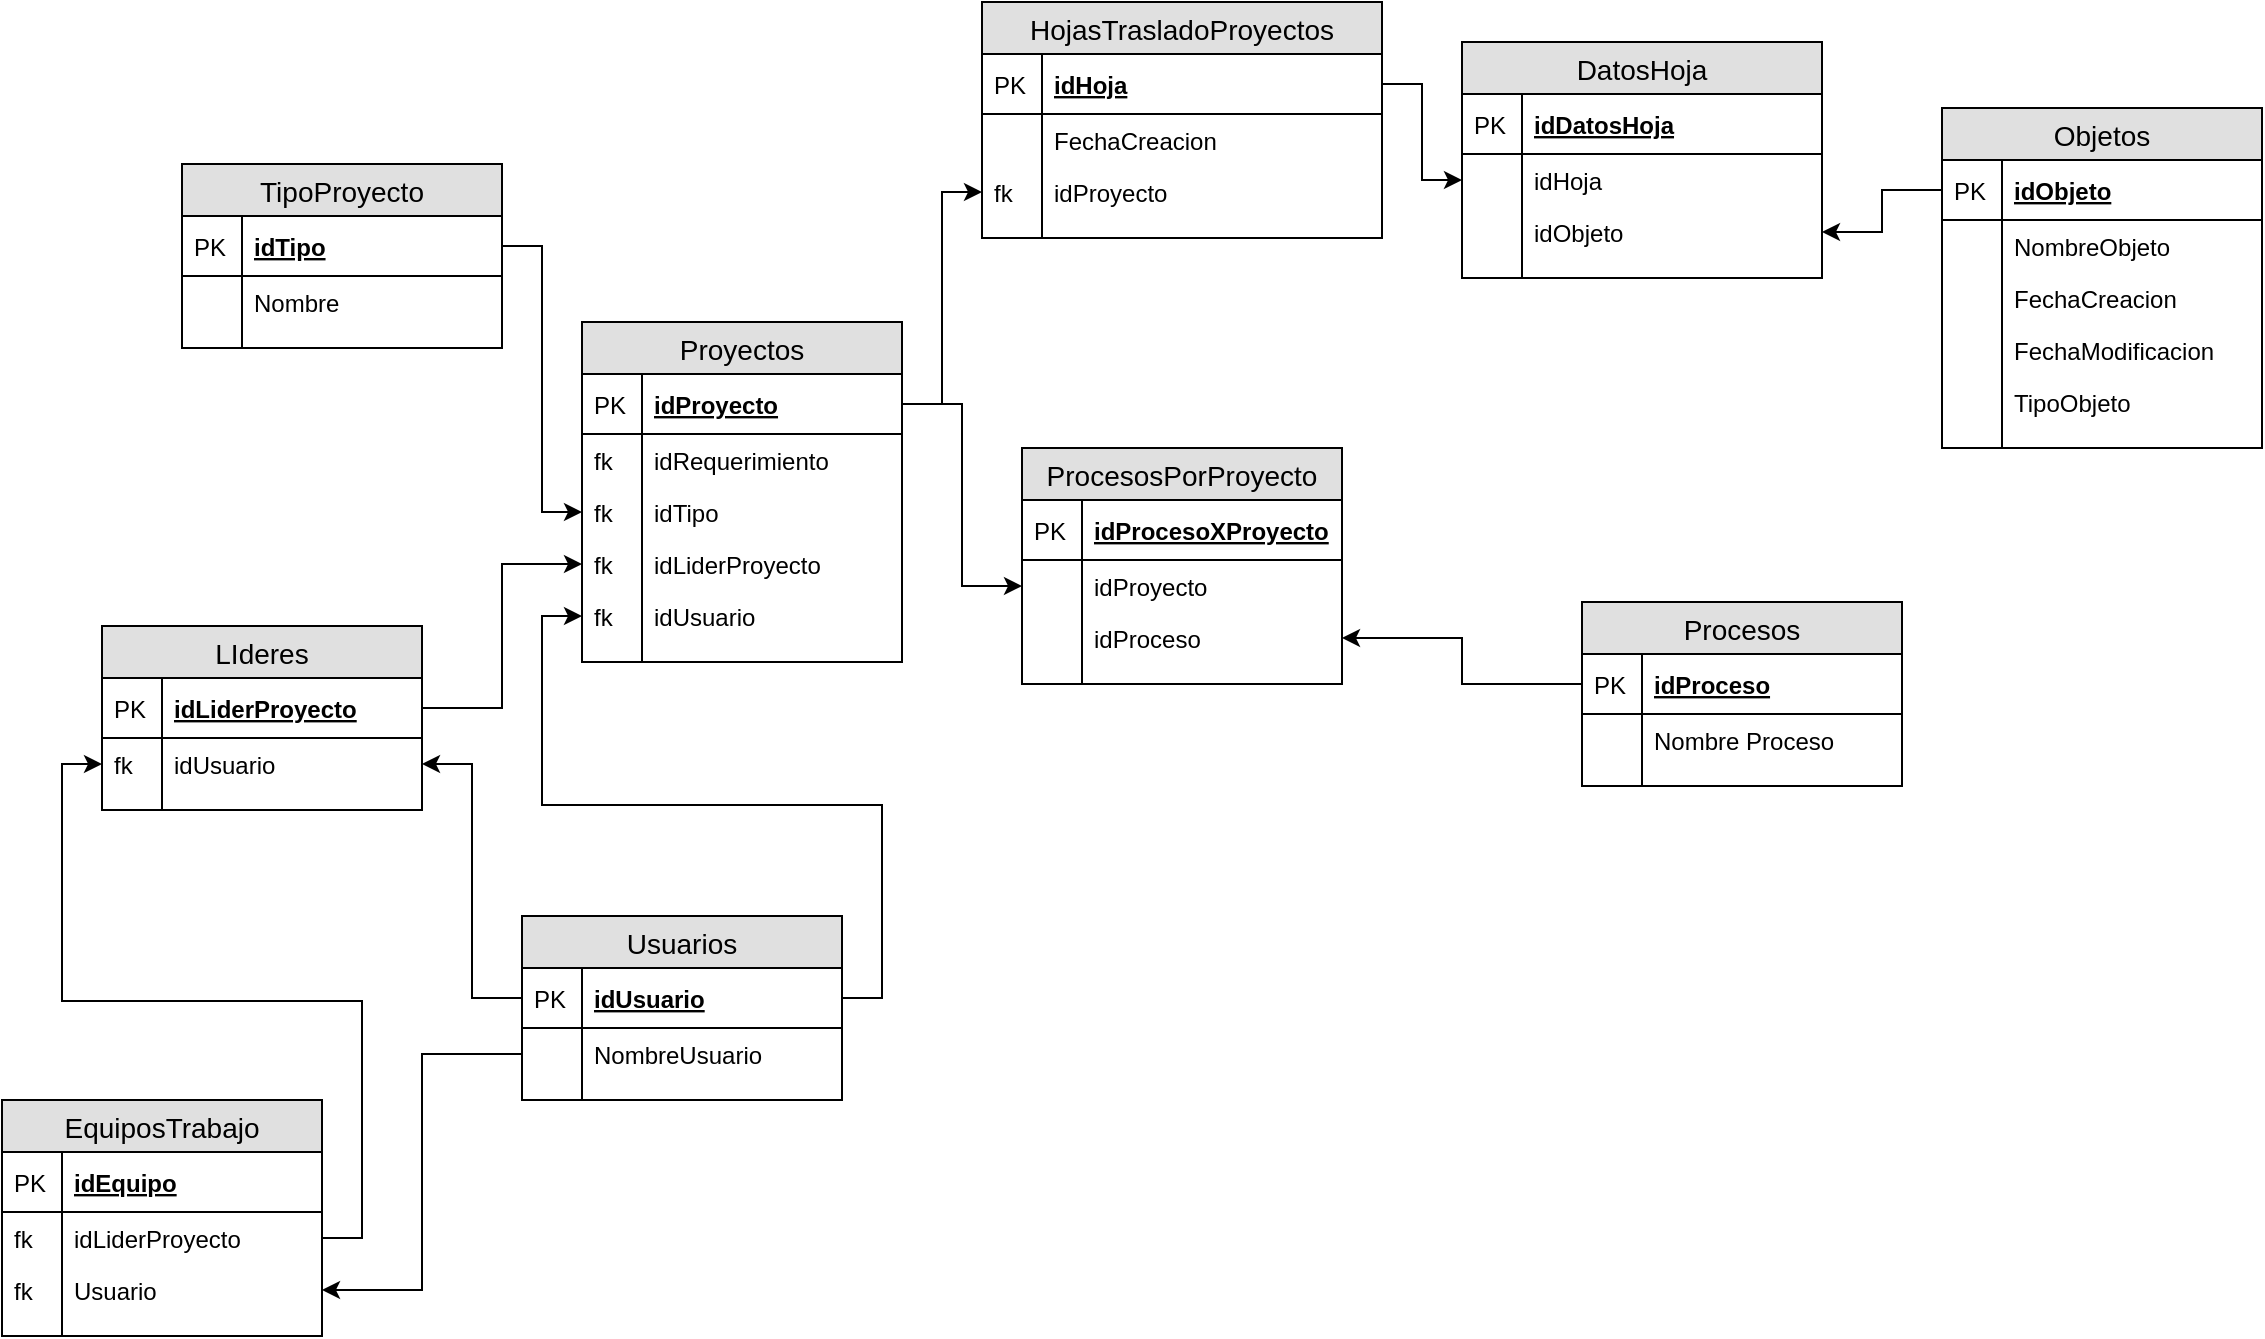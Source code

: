 <mxfile version="12.2.4" type="github" pages="1">
  <diagram id="p5373-befe3DgNr3gECf" name="Page-1">
    <mxGraphModel dx="1092" dy="718" grid="1" gridSize="10" guides="1" tooltips="1" connect="1" arrows="1" fold="1" page="1" pageScale="1" pageWidth="3300" pageHeight="2339" math="0" shadow="0">
      <root>
        <mxCell id="0"/>
        <mxCell id="1" parent="0"/>
        <mxCell id="cT3sq5NbmJuiPH3KD-5A-1" value="Proyectos" style="swimlane;fontStyle=0;childLayout=stackLayout;horizontal=1;startSize=26;fillColor=#e0e0e0;horizontalStack=0;resizeParent=1;resizeParentMax=0;resizeLast=0;collapsible=1;marginBottom=0;swimlaneFillColor=#ffffff;align=center;fontSize=14;" parent="1" vertex="1">
          <mxGeometry x="1100" y="820" width="160" height="170" as="geometry"/>
        </mxCell>
        <mxCell id="cT3sq5NbmJuiPH3KD-5A-2" value="idProyecto" style="shape=partialRectangle;top=0;left=0;right=0;bottom=1;align=left;verticalAlign=middle;fillColor=none;spacingLeft=34;spacingRight=4;overflow=hidden;rotatable=0;points=[[0,0.5],[1,0.5]];portConstraint=eastwest;dropTarget=0;fontStyle=5;fontSize=12;" parent="cT3sq5NbmJuiPH3KD-5A-1" vertex="1">
          <mxGeometry y="26" width="160" height="30" as="geometry"/>
        </mxCell>
        <mxCell id="cT3sq5NbmJuiPH3KD-5A-3" value="PK" style="shape=partialRectangle;top=0;left=0;bottom=0;fillColor=none;align=left;verticalAlign=middle;spacingLeft=4;spacingRight=4;overflow=hidden;rotatable=0;points=[];portConstraint=eastwest;part=1;fontSize=12;" parent="cT3sq5NbmJuiPH3KD-5A-2" vertex="1" connectable="0">
          <mxGeometry width="30" height="30" as="geometry"/>
        </mxCell>
        <mxCell id="cT3sq5NbmJuiPH3KD-5A-4" value="idRequerimiento" style="shape=partialRectangle;top=0;left=0;right=0;bottom=0;align=left;verticalAlign=top;fillColor=none;spacingLeft=34;spacingRight=4;overflow=hidden;rotatable=0;points=[[0,0.5],[1,0.5]];portConstraint=eastwest;dropTarget=0;fontSize=12;" parent="cT3sq5NbmJuiPH3KD-5A-1" vertex="1">
          <mxGeometry y="56" width="160" height="26" as="geometry"/>
        </mxCell>
        <mxCell id="cT3sq5NbmJuiPH3KD-5A-5" value="fk" style="shape=partialRectangle;top=0;left=0;bottom=0;fillColor=none;align=left;verticalAlign=top;spacingLeft=4;spacingRight=4;overflow=hidden;rotatable=0;points=[];portConstraint=eastwest;part=1;fontSize=12;" parent="cT3sq5NbmJuiPH3KD-5A-4" vertex="1" connectable="0">
          <mxGeometry width="30" height="26" as="geometry"/>
        </mxCell>
        <mxCell id="r8IPB2LUny7GPmGl0LnY-21" value="idTipo" style="shape=partialRectangle;top=0;left=0;right=0;bottom=0;align=left;verticalAlign=top;fillColor=none;spacingLeft=34;spacingRight=4;overflow=hidden;rotatable=0;points=[[0,0.5],[1,0.5]];portConstraint=eastwest;dropTarget=0;fontSize=12;" parent="cT3sq5NbmJuiPH3KD-5A-1" vertex="1">
          <mxGeometry y="82" width="160" height="26" as="geometry"/>
        </mxCell>
        <mxCell id="r8IPB2LUny7GPmGl0LnY-22" value="fk" style="shape=partialRectangle;top=0;left=0;bottom=0;fillColor=none;align=left;verticalAlign=top;spacingLeft=4;spacingRight=4;overflow=hidden;rotatable=0;points=[];portConstraint=eastwest;part=1;fontSize=12;" parent="r8IPB2LUny7GPmGl0LnY-21" vertex="1" connectable="0">
          <mxGeometry width="30" height="26" as="geometry"/>
        </mxCell>
        <mxCell id="D-hKWRuhvsF5M1EpX6HY-17" value="idLiderProyecto" style="shape=partialRectangle;top=0;left=0;right=0;bottom=0;align=left;verticalAlign=top;fillColor=none;spacingLeft=34;spacingRight=4;overflow=hidden;rotatable=0;points=[[0,0.5],[1,0.5]];portConstraint=eastwest;dropTarget=0;fontSize=12;" vertex="1" parent="cT3sq5NbmJuiPH3KD-5A-1">
          <mxGeometry y="108" width="160" height="26" as="geometry"/>
        </mxCell>
        <mxCell id="D-hKWRuhvsF5M1EpX6HY-18" value="fk" style="shape=partialRectangle;top=0;left=0;bottom=0;fillColor=none;align=left;verticalAlign=top;spacingLeft=4;spacingRight=4;overflow=hidden;rotatable=0;points=[];portConstraint=eastwest;part=1;fontSize=12;" vertex="1" connectable="0" parent="D-hKWRuhvsF5M1EpX6HY-17">
          <mxGeometry width="30" height="26" as="geometry"/>
        </mxCell>
        <mxCell id="D-hKWRuhvsF5M1EpX6HY-10" value="idUsuario" style="shape=partialRectangle;top=0;left=0;right=0;bottom=0;align=left;verticalAlign=top;fillColor=none;spacingLeft=34;spacingRight=4;overflow=hidden;rotatable=0;points=[[0,0.5],[1,0.5]];portConstraint=eastwest;dropTarget=0;fontSize=12;" vertex="1" parent="cT3sq5NbmJuiPH3KD-5A-1">
          <mxGeometry y="134" width="160" height="26" as="geometry"/>
        </mxCell>
        <mxCell id="D-hKWRuhvsF5M1EpX6HY-11" value="fk" style="shape=partialRectangle;top=0;left=0;bottom=0;fillColor=none;align=left;verticalAlign=top;spacingLeft=4;spacingRight=4;overflow=hidden;rotatable=0;points=[];portConstraint=eastwest;part=1;fontSize=12;" vertex="1" connectable="0" parent="D-hKWRuhvsF5M1EpX6HY-10">
          <mxGeometry width="30" height="26" as="geometry"/>
        </mxCell>
        <mxCell id="cT3sq5NbmJuiPH3KD-5A-10" value="" style="shape=partialRectangle;top=0;left=0;right=0;bottom=0;align=left;verticalAlign=top;fillColor=none;spacingLeft=34;spacingRight=4;overflow=hidden;rotatable=0;points=[[0,0.5],[1,0.5]];portConstraint=eastwest;dropTarget=0;fontSize=12;" parent="cT3sq5NbmJuiPH3KD-5A-1" vertex="1">
          <mxGeometry y="160" width="160" height="10" as="geometry"/>
        </mxCell>
        <mxCell id="cT3sq5NbmJuiPH3KD-5A-11" value="" style="shape=partialRectangle;top=0;left=0;bottom=0;fillColor=none;align=left;verticalAlign=top;spacingLeft=4;spacingRight=4;overflow=hidden;rotatable=0;points=[];portConstraint=eastwest;part=1;fontSize=12;" parent="cT3sq5NbmJuiPH3KD-5A-10" vertex="1" connectable="0">
          <mxGeometry width="30" height="10" as="geometry"/>
        </mxCell>
        <mxCell id="cT3sq5NbmJuiPH3KD-5A-12" value="HojasTrasladoProyectos" style="swimlane;fontStyle=0;childLayout=stackLayout;horizontal=1;startSize=26;fillColor=#e0e0e0;horizontalStack=0;resizeParent=1;resizeParentMax=0;resizeLast=0;collapsible=1;marginBottom=0;swimlaneFillColor=#ffffff;align=center;fontSize=14;" parent="1" vertex="1">
          <mxGeometry x="1300" y="660" width="200" height="118" as="geometry"/>
        </mxCell>
        <mxCell id="cT3sq5NbmJuiPH3KD-5A-13" value="idHoja" style="shape=partialRectangle;top=0;left=0;right=0;bottom=1;align=left;verticalAlign=middle;fillColor=none;spacingLeft=34;spacingRight=4;overflow=hidden;rotatable=0;points=[[0,0.5],[1,0.5]];portConstraint=eastwest;dropTarget=0;fontStyle=5;fontSize=12;" parent="cT3sq5NbmJuiPH3KD-5A-12" vertex="1">
          <mxGeometry y="26" width="200" height="30" as="geometry"/>
        </mxCell>
        <mxCell id="cT3sq5NbmJuiPH3KD-5A-14" value="PK" style="shape=partialRectangle;top=0;left=0;bottom=0;fillColor=none;align=left;verticalAlign=middle;spacingLeft=4;spacingRight=4;overflow=hidden;rotatable=0;points=[];portConstraint=eastwest;part=1;fontSize=12;" parent="cT3sq5NbmJuiPH3KD-5A-13" vertex="1" connectable="0">
          <mxGeometry width="30" height="30" as="geometry"/>
        </mxCell>
        <mxCell id="cT3sq5NbmJuiPH3KD-5A-15" value="FechaCreacion" style="shape=partialRectangle;top=0;left=0;right=0;bottom=0;align=left;verticalAlign=top;fillColor=none;spacingLeft=34;spacingRight=4;overflow=hidden;rotatable=0;points=[[0,0.5],[1,0.5]];portConstraint=eastwest;dropTarget=0;fontSize=12;" parent="cT3sq5NbmJuiPH3KD-5A-12" vertex="1">
          <mxGeometry y="56" width="200" height="26" as="geometry"/>
        </mxCell>
        <mxCell id="cT3sq5NbmJuiPH3KD-5A-16" value="" style="shape=partialRectangle;top=0;left=0;bottom=0;fillColor=none;align=left;verticalAlign=top;spacingLeft=4;spacingRight=4;overflow=hidden;rotatable=0;points=[];portConstraint=eastwest;part=1;fontSize=12;" parent="cT3sq5NbmJuiPH3KD-5A-15" vertex="1" connectable="0">
          <mxGeometry width="30" height="26" as="geometry"/>
        </mxCell>
        <mxCell id="D-hKWRuhvsF5M1EpX6HY-34" value="idProyecto" style="shape=partialRectangle;top=0;left=0;right=0;bottom=0;align=left;verticalAlign=top;fillColor=none;spacingLeft=34;spacingRight=4;overflow=hidden;rotatable=0;points=[[0,0.5],[1,0.5]];portConstraint=eastwest;dropTarget=0;fontSize=12;" vertex="1" parent="cT3sq5NbmJuiPH3KD-5A-12">
          <mxGeometry y="82" width="200" height="26" as="geometry"/>
        </mxCell>
        <mxCell id="D-hKWRuhvsF5M1EpX6HY-35" value="fk" style="shape=partialRectangle;top=0;left=0;bottom=0;fillColor=none;align=left;verticalAlign=top;spacingLeft=4;spacingRight=4;overflow=hidden;rotatable=0;points=[];portConstraint=eastwest;part=1;fontSize=12;" vertex="1" connectable="0" parent="D-hKWRuhvsF5M1EpX6HY-34">
          <mxGeometry width="30" height="26" as="geometry"/>
        </mxCell>
        <mxCell id="cT3sq5NbmJuiPH3KD-5A-17" value="" style="shape=partialRectangle;top=0;left=0;right=0;bottom=0;align=left;verticalAlign=top;fillColor=none;spacingLeft=34;spacingRight=4;overflow=hidden;rotatable=0;points=[[0,0.5],[1,0.5]];portConstraint=eastwest;dropTarget=0;fontSize=12;" parent="cT3sq5NbmJuiPH3KD-5A-12" vertex="1">
          <mxGeometry y="108" width="200" height="10" as="geometry"/>
        </mxCell>
        <mxCell id="cT3sq5NbmJuiPH3KD-5A-18" value="" style="shape=partialRectangle;top=0;left=0;bottom=0;fillColor=none;align=left;verticalAlign=top;spacingLeft=4;spacingRight=4;overflow=hidden;rotatable=0;points=[];portConstraint=eastwest;part=1;fontSize=12;" parent="cT3sq5NbmJuiPH3KD-5A-17" vertex="1" connectable="0">
          <mxGeometry width="30" height="10" as="geometry"/>
        </mxCell>
        <mxCell id="cT3sq5NbmJuiPH3KD-5A-26" value="Objetos" style="swimlane;fontStyle=0;childLayout=stackLayout;horizontal=1;startSize=26;fillColor=#e0e0e0;horizontalStack=0;resizeParent=1;resizeParentMax=0;resizeLast=0;collapsible=1;marginBottom=0;swimlaneFillColor=#ffffff;align=center;fontSize=14;" parent="1" vertex="1">
          <mxGeometry x="1780" y="713" width="160" height="170" as="geometry"/>
        </mxCell>
        <mxCell id="cT3sq5NbmJuiPH3KD-5A-27" value="idObjeto" style="shape=partialRectangle;top=0;left=0;right=0;bottom=1;align=left;verticalAlign=middle;fillColor=none;spacingLeft=34;spacingRight=4;overflow=hidden;rotatable=0;points=[[0,0.5],[1,0.5]];portConstraint=eastwest;dropTarget=0;fontStyle=5;fontSize=12;" parent="cT3sq5NbmJuiPH3KD-5A-26" vertex="1">
          <mxGeometry y="26" width="160" height="30" as="geometry"/>
        </mxCell>
        <mxCell id="cT3sq5NbmJuiPH3KD-5A-28" value="PK" style="shape=partialRectangle;top=0;left=0;bottom=0;fillColor=none;align=left;verticalAlign=middle;spacingLeft=4;spacingRight=4;overflow=hidden;rotatable=0;points=[];portConstraint=eastwest;part=1;fontSize=12;" parent="cT3sq5NbmJuiPH3KD-5A-27" vertex="1" connectable="0">
          <mxGeometry width="30" height="30" as="geometry"/>
        </mxCell>
        <mxCell id="cT3sq5NbmJuiPH3KD-5A-29" value="NombreObjeto" style="shape=partialRectangle;top=0;left=0;right=0;bottom=0;align=left;verticalAlign=top;fillColor=none;spacingLeft=34;spacingRight=4;overflow=hidden;rotatable=0;points=[[0,0.5],[1,0.5]];portConstraint=eastwest;dropTarget=0;fontSize=12;" parent="cT3sq5NbmJuiPH3KD-5A-26" vertex="1">
          <mxGeometry y="56" width="160" height="26" as="geometry"/>
        </mxCell>
        <mxCell id="cT3sq5NbmJuiPH3KD-5A-30" value="" style="shape=partialRectangle;top=0;left=0;bottom=0;fillColor=none;align=left;verticalAlign=top;spacingLeft=4;spacingRight=4;overflow=hidden;rotatable=0;points=[];portConstraint=eastwest;part=1;fontSize=12;" parent="cT3sq5NbmJuiPH3KD-5A-29" vertex="1" connectable="0">
          <mxGeometry width="30" height="26" as="geometry"/>
        </mxCell>
        <mxCell id="cT3sq5NbmJuiPH3KD-5A-54" value="FechaCreacion" style="shape=partialRectangle;top=0;left=0;right=0;bottom=0;align=left;verticalAlign=top;fillColor=none;spacingLeft=34;spacingRight=4;overflow=hidden;rotatable=0;points=[[0,0.5],[1,0.5]];portConstraint=eastwest;dropTarget=0;fontSize=12;" parent="cT3sq5NbmJuiPH3KD-5A-26" vertex="1">
          <mxGeometry y="82" width="160" height="26" as="geometry"/>
        </mxCell>
        <mxCell id="cT3sq5NbmJuiPH3KD-5A-55" value="" style="shape=partialRectangle;top=0;left=0;bottom=0;fillColor=none;align=left;verticalAlign=top;spacingLeft=4;spacingRight=4;overflow=hidden;rotatable=0;points=[];portConstraint=eastwest;part=1;fontSize=12;" parent="cT3sq5NbmJuiPH3KD-5A-54" vertex="1" connectable="0">
          <mxGeometry width="30" height="26" as="geometry"/>
        </mxCell>
        <mxCell id="cT3sq5NbmJuiPH3KD-5A-56" value="FechaModificacion" style="shape=partialRectangle;top=0;left=0;right=0;bottom=0;align=left;verticalAlign=top;fillColor=none;spacingLeft=34;spacingRight=4;overflow=hidden;rotatable=0;points=[[0,0.5],[1,0.5]];portConstraint=eastwest;dropTarget=0;fontSize=12;" parent="cT3sq5NbmJuiPH3KD-5A-26" vertex="1">
          <mxGeometry y="108" width="160" height="26" as="geometry"/>
        </mxCell>
        <mxCell id="cT3sq5NbmJuiPH3KD-5A-57" value="" style="shape=partialRectangle;top=0;left=0;bottom=0;fillColor=none;align=left;verticalAlign=top;spacingLeft=4;spacingRight=4;overflow=hidden;rotatable=0;points=[];portConstraint=eastwest;part=1;fontSize=12;" parent="cT3sq5NbmJuiPH3KD-5A-56" vertex="1" connectable="0">
          <mxGeometry width="30" height="26" as="geometry"/>
        </mxCell>
        <mxCell id="cT3sq5NbmJuiPH3KD-5A-58" value="TipoObjeto" style="shape=partialRectangle;top=0;left=0;right=0;bottom=0;align=left;verticalAlign=top;fillColor=none;spacingLeft=34;spacingRight=4;overflow=hidden;rotatable=0;points=[[0,0.5],[1,0.5]];portConstraint=eastwest;dropTarget=0;fontSize=12;" parent="cT3sq5NbmJuiPH3KD-5A-26" vertex="1">
          <mxGeometry y="134" width="160" height="26" as="geometry"/>
        </mxCell>
        <mxCell id="cT3sq5NbmJuiPH3KD-5A-59" value="" style="shape=partialRectangle;top=0;left=0;bottom=0;fillColor=none;align=left;verticalAlign=top;spacingLeft=4;spacingRight=4;overflow=hidden;rotatable=0;points=[];portConstraint=eastwest;part=1;fontSize=12;" parent="cT3sq5NbmJuiPH3KD-5A-58" vertex="1" connectable="0">
          <mxGeometry width="30" height="26" as="geometry"/>
        </mxCell>
        <mxCell id="cT3sq5NbmJuiPH3KD-5A-31" value="" style="shape=partialRectangle;top=0;left=0;right=0;bottom=0;align=left;verticalAlign=top;fillColor=none;spacingLeft=34;spacingRight=4;overflow=hidden;rotatable=0;points=[[0,0.5],[1,0.5]];portConstraint=eastwest;dropTarget=0;fontSize=12;" parent="cT3sq5NbmJuiPH3KD-5A-26" vertex="1">
          <mxGeometry y="160" width="160" height="10" as="geometry"/>
        </mxCell>
        <mxCell id="cT3sq5NbmJuiPH3KD-5A-32" value="" style="shape=partialRectangle;top=0;left=0;bottom=0;fillColor=none;align=left;verticalAlign=top;spacingLeft=4;spacingRight=4;overflow=hidden;rotatable=0;points=[];portConstraint=eastwest;part=1;fontSize=12;" parent="cT3sq5NbmJuiPH3KD-5A-31" vertex="1" connectable="0">
          <mxGeometry width="30" height="10" as="geometry"/>
        </mxCell>
        <mxCell id="cT3sq5NbmJuiPH3KD-5A-43" value="DatosHoja" style="swimlane;fontStyle=0;childLayout=stackLayout;horizontal=1;startSize=26;fillColor=#e0e0e0;horizontalStack=0;resizeParent=1;resizeParentMax=0;resizeLast=0;collapsible=1;marginBottom=0;swimlaneFillColor=#ffffff;align=center;fontSize=14;" parent="1" vertex="1">
          <mxGeometry x="1540" y="680" width="180" height="118" as="geometry"/>
        </mxCell>
        <mxCell id="cT3sq5NbmJuiPH3KD-5A-44" value="idDatosHoja" style="shape=partialRectangle;top=0;left=0;right=0;bottom=1;align=left;verticalAlign=middle;fillColor=none;spacingLeft=34;spacingRight=4;overflow=hidden;rotatable=0;points=[[0,0.5],[1,0.5]];portConstraint=eastwest;dropTarget=0;fontStyle=5;fontSize=12;" parent="cT3sq5NbmJuiPH3KD-5A-43" vertex="1">
          <mxGeometry y="26" width="180" height="30" as="geometry"/>
        </mxCell>
        <mxCell id="cT3sq5NbmJuiPH3KD-5A-45" value="PK" style="shape=partialRectangle;top=0;left=0;bottom=0;fillColor=none;align=left;verticalAlign=middle;spacingLeft=4;spacingRight=4;overflow=hidden;rotatable=0;points=[];portConstraint=eastwest;part=1;fontSize=12;" parent="cT3sq5NbmJuiPH3KD-5A-44" vertex="1" connectable="0">
          <mxGeometry width="30" height="30" as="geometry"/>
        </mxCell>
        <mxCell id="cT3sq5NbmJuiPH3KD-5A-46" value="idHoja" style="shape=partialRectangle;top=0;left=0;right=0;bottom=0;align=left;verticalAlign=top;fillColor=none;spacingLeft=34;spacingRight=4;overflow=hidden;rotatable=0;points=[[0,0.5],[1,0.5]];portConstraint=eastwest;dropTarget=0;fontSize=12;" parent="cT3sq5NbmJuiPH3KD-5A-43" vertex="1">
          <mxGeometry y="56" width="180" height="26" as="geometry"/>
        </mxCell>
        <mxCell id="cT3sq5NbmJuiPH3KD-5A-47" value="" style="shape=partialRectangle;top=0;left=0;bottom=0;fillColor=none;align=left;verticalAlign=top;spacingLeft=4;spacingRight=4;overflow=hidden;rotatable=0;points=[];portConstraint=eastwest;part=1;fontSize=12;" parent="cT3sq5NbmJuiPH3KD-5A-46" vertex="1" connectable="0">
          <mxGeometry width="30" height="26" as="geometry"/>
        </mxCell>
        <mxCell id="cT3sq5NbmJuiPH3KD-5A-60" value="idObjeto" style="shape=partialRectangle;top=0;left=0;right=0;bottom=0;align=left;verticalAlign=top;fillColor=none;spacingLeft=34;spacingRight=4;overflow=hidden;rotatable=0;points=[[0,0.5],[1,0.5]];portConstraint=eastwest;dropTarget=0;fontSize=12;" parent="cT3sq5NbmJuiPH3KD-5A-43" vertex="1">
          <mxGeometry y="82" width="180" height="26" as="geometry"/>
        </mxCell>
        <mxCell id="cT3sq5NbmJuiPH3KD-5A-61" value="" style="shape=partialRectangle;top=0;left=0;bottom=0;fillColor=none;align=left;verticalAlign=top;spacingLeft=4;spacingRight=4;overflow=hidden;rotatable=0;points=[];portConstraint=eastwest;part=1;fontSize=12;" parent="cT3sq5NbmJuiPH3KD-5A-60" vertex="1" connectable="0">
          <mxGeometry width="30" height="26" as="geometry"/>
        </mxCell>
        <mxCell id="cT3sq5NbmJuiPH3KD-5A-48" value="" style="shape=partialRectangle;top=0;left=0;right=0;bottom=0;align=left;verticalAlign=top;fillColor=none;spacingLeft=34;spacingRight=4;overflow=hidden;rotatable=0;points=[[0,0.5],[1,0.5]];portConstraint=eastwest;dropTarget=0;fontSize=12;" parent="cT3sq5NbmJuiPH3KD-5A-43" vertex="1">
          <mxGeometry y="108" width="180" height="10" as="geometry"/>
        </mxCell>
        <mxCell id="cT3sq5NbmJuiPH3KD-5A-49" value="" style="shape=partialRectangle;top=0;left=0;bottom=0;fillColor=none;align=left;verticalAlign=top;spacingLeft=4;spacingRight=4;overflow=hidden;rotatable=0;points=[];portConstraint=eastwest;part=1;fontSize=12;" parent="cT3sq5NbmJuiPH3KD-5A-48" vertex="1" connectable="0">
          <mxGeometry width="30" height="10" as="geometry"/>
        </mxCell>
        <mxCell id="cT3sq5NbmJuiPH3KD-5A-63" style="edgeStyle=orthogonalEdgeStyle;rounded=0;orthogonalLoop=1;jettySize=auto;html=1;entryX=0;entryY=0.5;entryDx=0;entryDy=0;" parent="1" source="cT3sq5NbmJuiPH3KD-5A-13" target="cT3sq5NbmJuiPH3KD-5A-46" edge="1">
          <mxGeometry relative="1" as="geometry"/>
        </mxCell>
        <mxCell id="cT3sq5NbmJuiPH3KD-5A-64" style="edgeStyle=orthogonalEdgeStyle;rounded=0;orthogonalLoop=1;jettySize=auto;html=1;entryX=1;entryY=0.5;entryDx=0;entryDy=0;" parent="1" source="cT3sq5NbmJuiPH3KD-5A-27" target="cT3sq5NbmJuiPH3KD-5A-60" edge="1">
          <mxGeometry relative="1" as="geometry"/>
        </mxCell>
        <mxCell id="W-OcAvIEi0A7sNZlp3zi-1" value="LIderes" style="swimlane;fontStyle=0;childLayout=stackLayout;horizontal=1;startSize=26;fillColor=#e0e0e0;horizontalStack=0;resizeParent=1;resizeParentMax=0;resizeLast=0;collapsible=1;marginBottom=0;swimlaneFillColor=#ffffff;align=center;fontSize=14;" parent="1" vertex="1">
          <mxGeometry x="860" y="972" width="160" height="92" as="geometry"/>
        </mxCell>
        <mxCell id="W-OcAvIEi0A7sNZlp3zi-2" value="idLiderProyecto" style="shape=partialRectangle;top=0;left=0;right=0;bottom=1;align=left;verticalAlign=middle;fillColor=none;spacingLeft=34;spacingRight=4;overflow=hidden;rotatable=0;points=[[0,0.5],[1,0.5]];portConstraint=eastwest;dropTarget=0;fontStyle=5;fontSize=12;" parent="W-OcAvIEi0A7sNZlp3zi-1" vertex="1">
          <mxGeometry y="26" width="160" height="30" as="geometry"/>
        </mxCell>
        <mxCell id="W-OcAvIEi0A7sNZlp3zi-3" value="PK" style="shape=partialRectangle;top=0;left=0;bottom=0;fillColor=none;align=left;verticalAlign=middle;spacingLeft=4;spacingRight=4;overflow=hidden;rotatable=0;points=[];portConstraint=eastwest;part=1;fontSize=12;" parent="W-OcAvIEi0A7sNZlp3zi-2" vertex="1" connectable="0">
          <mxGeometry width="30" height="30" as="geometry"/>
        </mxCell>
        <mxCell id="W-OcAvIEi0A7sNZlp3zi-4" value="idUsuario" style="shape=partialRectangle;top=0;left=0;right=0;bottom=0;align=left;verticalAlign=top;fillColor=none;spacingLeft=34;spacingRight=4;overflow=hidden;rotatable=0;points=[[0,0.5],[1,0.5]];portConstraint=eastwest;dropTarget=0;fontSize=12;" parent="W-OcAvIEi0A7sNZlp3zi-1" vertex="1">
          <mxGeometry y="56" width="160" height="26" as="geometry"/>
        </mxCell>
        <mxCell id="W-OcAvIEi0A7sNZlp3zi-5" value="fk" style="shape=partialRectangle;top=0;left=0;bottom=0;fillColor=none;align=left;verticalAlign=top;spacingLeft=4;spacingRight=4;overflow=hidden;rotatable=0;points=[];portConstraint=eastwest;part=1;fontSize=12;" parent="W-OcAvIEi0A7sNZlp3zi-4" vertex="1" connectable="0">
          <mxGeometry width="30" height="26" as="geometry"/>
        </mxCell>
        <mxCell id="W-OcAvIEi0A7sNZlp3zi-10" value="" style="shape=partialRectangle;top=0;left=0;right=0;bottom=0;align=left;verticalAlign=top;fillColor=none;spacingLeft=34;spacingRight=4;overflow=hidden;rotatable=0;points=[[0,0.5],[1,0.5]];portConstraint=eastwest;dropTarget=0;fontSize=12;" parent="W-OcAvIEi0A7sNZlp3zi-1" vertex="1">
          <mxGeometry y="82" width="160" height="10" as="geometry"/>
        </mxCell>
        <mxCell id="W-OcAvIEi0A7sNZlp3zi-11" value="" style="shape=partialRectangle;top=0;left=0;bottom=0;fillColor=none;align=left;verticalAlign=top;spacingLeft=4;spacingRight=4;overflow=hidden;rotatable=0;points=[];portConstraint=eastwest;part=1;fontSize=12;" parent="W-OcAvIEi0A7sNZlp3zi-10" vertex="1" connectable="0">
          <mxGeometry width="30" height="10" as="geometry"/>
        </mxCell>
        <mxCell id="W-OcAvIEi0A7sNZlp3zi-12" value="EquiposTrabajo" style="swimlane;fontStyle=0;childLayout=stackLayout;horizontal=1;startSize=26;fillColor=#e0e0e0;horizontalStack=0;resizeParent=1;resizeParentMax=0;resizeLast=0;collapsible=1;marginBottom=0;swimlaneFillColor=#ffffff;align=center;fontSize=14;" parent="1" vertex="1">
          <mxGeometry x="810" y="1209" width="160" height="118" as="geometry"/>
        </mxCell>
        <mxCell id="W-OcAvIEi0A7sNZlp3zi-13" value="idEquipo" style="shape=partialRectangle;top=0;left=0;right=0;bottom=1;align=left;verticalAlign=middle;fillColor=none;spacingLeft=34;spacingRight=4;overflow=hidden;rotatable=0;points=[[0,0.5],[1,0.5]];portConstraint=eastwest;dropTarget=0;fontStyle=5;fontSize=12;" parent="W-OcAvIEi0A7sNZlp3zi-12" vertex="1">
          <mxGeometry y="26" width="160" height="30" as="geometry"/>
        </mxCell>
        <mxCell id="W-OcAvIEi0A7sNZlp3zi-14" value="PK" style="shape=partialRectangle;top=0;left=0;bottom=0;fillColor=none;align=left;verticalAlign=middle;spacingLeft=4;spacingRight=4;overflow=hidden;rotatable=0;points=[];portConstraint=eastwest;part=1;fontSize=12;" parent="W-OcAvIEi0A7sNZlp3zi-13" vertex="1" connectable="0">
          <mxGeometry width="30" height="30" as="geometry"/>
        </mxCell>
        <mxCell id="W-OcAvIEi0A7sNZlp3zi-15" value="idLiderProyecto" style="shape=partialRectangle;top=0;left=0;right=0;bottom=0;align=left;verticalAlign=top;fillColor=none;spacingLeft=34;spacingRight=4;overflow=hidden;rotatable=0;points=[[0,0.5],[1,0.5]];portConstraint=eastwest;dropTarget=0;fontSize=12;" parent="W-OcAvIEi0A7sNZlp3zi-12" vertex="1">
          <mxGeometry y="56" width="160" height="26" as="geometry"/>
        </mxCell>
        <mxCell id="W-OcAvIEi0A7sNZlp3zi-16" value="fk" style="shape=partialRectangle;top=0;left=0;bottom=0;fillColor=none;align=left;verticalAlign=top;spacingLeft=4;spacingRight=4;overflow=hidden;rotatable=0;points=[];portConstraint=eastwest;part=1;fontSize=12;" parent="W-OcAvIEi0A7sNZlp3zi-15" vertex="1" connectable="0">
          <mxGeometry width="30" height="26" as="geometry"/>
        </mxCell>
        <mxCell id="D-hKWRuhvsF5M1EpX6HY-20" value="Usuario" style="shape=partialRectangle;top=0;left=0;right=0;bottom=0;align=left;verticalAlign=top;fillColor=none;spacingLeft=34;spacingRight=4;overflow=hidden;rotatable=0;points=[[0,0.5],[1,0.5]];portConstraint=eastwest;dropTarget=0;fontSize=12;" vertex="1" parent="W-OcAvIEi0A7sNZlp3zi-12">
          <mxGeometry y="82" width="160" height="26" as="geometry"/>
        </mxCell>
        <mxCell id="D-hKWRuhvsF5M1EpX6HY-21" value="fk&#xa;" style="shape=partialRectangle;top=0;left=0;bottom=0;fillColor=none;align=left;verticalAlign=top;spacingLeft=4;spacingRight=4;overflow=hidden;rotatable=0;points=[];portConstraint=eastwest;part=1;fontSize=12;" vertex="1" connectable="0" parent="D-hKWRuhvsF5M1EpX6HY-20">
          <mxGeometry width="30" height="26" as="geometry"/>
        </mxCell>
        <mxCell id="W-OcAvIEi0A7sNZlp3zi-17" value="" style="shape=partialRectangle;top=0;left=0;right=0;bottom=0;align=left;verticalAlign=top;fillColor=none;spacingLeft=34;spacingRight=4;overflow=hidden;rotatable=0;points=[[0,0.5],[1,0.5]];portConstraint=eastwest;dropTarget=0;fontSize=12;" parent="W-OcAvIEi0A7sNZlp3zi-12" vertex="1">
          <mxGeometry y="108" width="160" height="10" as="geometry"/>
        </mxCell>
        <mxCell id="W-OcAvIEi0A7sNZlp3zi-18" value="" style="shape=partialRectangle;top=0;left=0;bottom=0;fillColor=none;align=left;verticalAlign=top;spacingLeft=4;spacingRight=4;overflow=hidden;rotatable=0;points=[];portConstraint=eastwest;part=1;fontSize=12;" parent="W-OcAvIEi0A7sNZlp3zi-17" vertex="1" connectable="0">
          <mxGeometry width="30" height="10" as="geometry"/>
        </mxCell>
        <mxCell id="W-OcAvIEi0A7sNZlp3zi-19" style="edgeStyle=orthogonalEdgeStyle;rounded=0;orthogonalLoop=1;jettySize=auto;html=1;" parent="1" source="W-OcAvIEi0A7sNZlp3zi-15" target="W-OcAvIEi0A7sNZlp3zi-4" edge="1">
          <mxGeometry relative="1" as="geometry"/>
        </mxCell>
        <mxCell id="r8IPB2LUny7GPmGl0LnY-12" value="TipoProyecto" style="swimlane;fontStyle=0;childLayout=stackLayout;horizontal=1;startSize=26;fillColor=#e0e0e0;horizontalStack=0;resizeParent=1;resizeParentMax=0;resizeLast=0;collapsible=1;marginBottom=0;swimlaneFillColor=#ffffff;align=center;fontSize=14;" parent="1" vertex="1">
          <mxGeometry x="900" y="741" width="160" height="92" as="geometry"/>
        </mxCell>
        <mxCell id="r8IPB2LUny7GPmGl0LnY-13" value="idTipo" style="shape=partialRectangle;top=0;left=0;right=0;bottom=1;align=left;verticalAlign=middle;fillColor=none;spacingLeft=34;spacingRight=4;overflow=hidden;rotatable=0;points=[[0,0.5],[1,0.5]];portConstraint=eastwest;dropTarget=0;fontStyle=5;fontSize=12;" parent="r8IPB2LUny7GPmGl0LnY-12" vertex="1">
          <mxGeometry y="26" width="160" height="30" as="geometry"/>
        </mxCell>
        <mxCell id="r8IPB2LUny7GPmGl0LnY-14" value="PK" style="shape=partialRectangle;top=0;left=0;bottom=0;fillColor=none;align=left;verticalAlign=middle;spacingLeft=4;spacingRight=4;overflow=hidden;rotatable=0;points=[];portConstraint=eastwest;part=1;fontSize=12;" parent="r8IPB2LUny7GPmGl0LnY-13" vertex="1" connectable="0">
          <mxGeometry width="30" height="30" as="geometry"/>
        </mxCell>
        <mxCell id="r8IPB2LUny7GPmGl0LnY-15" value="Nombre" style="shape=partialRectangle;top=0;left=0;right=0;bottom=0;align=left;verticalAlign=top;fillColor=none;spacingLeft=34;spacingRight=4;overflow=hidden;rotatable=0;points=[[0,0.5],[1,0.5]];portConstraint=eastwest;dropTarget=0;fontSize=12;" parent="r8IPB2LUny7GPmGl0LnY-12" vertex="1">
          <mxGeometry y="56" width="160" height="26" as="geometry"/>
        </mxCell>
        <mxCell id="r8IPB2LUny7GPmGl0LnY-16" value="" style="shape=partialRectangle;top=0;left=0;bottom=0;fillColor=none;align=left;verticalAlign=top;spacingLeft=4;spacingRight=4;overflow=hidden;rotatable=0;points=[];portConstraint=eastwest;part=1;fontSize=12;" parent="r8IPB2LUny7GPmGl0LnY-15" vertex="1" connectable="0">
          <mxGeometry width="30" height="26" as="geometry"/>
        </mxCell>
        <mxCell id="r8IPB2LUny7GPmGl0LnY-17" value="" style="shape=partialRectangle;top=0;left=0;right=0;bottom=0;align=left;verticalAlign=top;fillColor=none;spacingLeft=34;spacingRight=4;overflow=hidden;rotatable=0;points=[[0,0.5],[1,0.5]];portConstraint=eastwest;dropTarget=0;fontSize=12;" parent="r8IPB2LUny7GPmGl0LnY-12" vertex="1">
          <mxGeometry y="82" width="160" height="10" as="geometry"/>
        </mxCell>
        <mxCell id="r8IPB2LUny7GPmGl0LnY-18" value="" style="shape=partialRectangle;top=0;left=0;bottom=0;fillColor=none;align=left;verticalAlign=top;spacingLeft=4;spacingRight=4;overflow=hidden;rotatable=0;points=[];portConstraint=eastwest;part=1;fontSize=12;" parent="r8IPB2LUny7GPmGl0LnY-17" vertex="1" connectable="0">
          <mxGeometry width="30" height="10" as="geometry"/>
        </mxCell>
        <mxCell id="c1kxMUv3ullw0rkpXyGQ-1" style="edgeStyle=orthogonalEdgeStyle;rounded=0;orthogonalLoop=1;jettySize=auto;html=1;entryX=0;entryY=0.5;entryDx=0;entryDy=0;" parent="1" source="r8IPB2LUny7GPmGl0LnY-13" target="r8IPB2LUny7GPmGl0LnY-21" edge="1">
          <mxGeometry relative="1" as="geometry"/>
        </mxCell>
        <mxCell id="D-hKWRuhvsF5M1EpX6HY-19" style="edgeStyle=orthogonalEdgeStyle;rounded=0;orthogonalLoop=1;jettySize=auto;html=1;entryX=0;entryY=0.5;entryDx=0;entryDy=0;" edge="1" parent="1" source="W-OcAvIEi0A7sNZlp3zi-2" target="D-hKWRuhvsF5M1EpX6HY-17">
          <mxGeometry relative="1" as="geometry"/>
        </mxCell>
        <mxCell id="D-hKWRuhvsF5M1EpX6HY-22" value="Usuarios" style="swimlane;fontStyle=0;childLayout=stackLayout;horizontal=1;startSize=26;fillColor=#e0e0e0;horizontalStack=0;resizeParent=1;resizeParentMax=0;resizeLast=0;collapsible=1;marginBottom=0;swimlaneFillColor=#ffffff;align=center;fontSize=14;" vertex="1" parent="1">
          <mxGeometry x="1070" y="1117" width="160" height="92" as="geometry"/>
        </mxCell>
        <mxCell id="D-hKWRuhvsF5M1EpX6HY-23" value="idUsuario" style="shape=partialRectangle;top=0;left=0;right=0;bottom=1;align=left;verticalAlign=middle;fillColor=none;spacingLeft=34;spacingRight=4;overflow=hidden;rotatable=0;points=[[0,0.5],[1,0.5]];portConstraint=eastwest;dropTarget=0;fontStyle=5;fontSize=12;" vertex="1" parent="D-hKWRuhvsF5M1EpX6HY-22">
          <mxGeometry y="26" width="160" height="30" as="geometry"/>
        </mxCell>
        <mxCell id="D-hKWRuhvsF5M1EpX6HY-24" value="PK" style="shape=partialRectangle;top=0;left=0;bottom=0;fillColor=none;align=left;verticalAlign=middle;spacingLeft=4;spacingRight=4;overflow=hidden;rotatable=0;points=[];portConstraint=eastwest;part=1;fontSize=12;" vertex="1" connectable="0" parent="D-hKWRuhvsF5M1EpX6HY-23">
          <mxGeometry width="30" height="30" as="geometry"/>
        </mxCell>
        <mxCell id="D-hKWRuhvsF5M1EpX6HY-25" value="NombreUsuario" style="shape=partialRectangle;top=0;left=0;right=0;bottom=0;align=left;verticalAlign=top;fillColor=none;spacingLeft=34;spacingRight=4;overflow=hidden;rotatable=0;points=[[0,0.5],[1,0.5]];portConstraint=eastwest;dropTarget=0;fontSize=12;" vertex="1" parent="D-hKWRuhvsF5M1EpX6HY-22">
          <mxGeometry y="56" width="160" height="26" as="geometry"/>
        </mxCell>
        <mxCell id="D-hKWRuhvsF5M1EpX6HY-26" value="" style="shape=partialRectangle;top=0;left=0;bottom=0;fillColor=none;align=left;verticalAlign=top;spacingLeft=4;spacingRight=4;overflow=hidden;rotatable=0;points=[];portConstraint=eastwest;part=1;fontSize=12;" vertex="1" connectable="0" parent="D-hKWRuhvsF5M1EpX6HY-25">
          <mxGeometry width="30" height="26" as="geometry"/>
        </mxCell>
        <mxCell id="D-hKWRuhvsF5M1EpX6HY-27" value="" style="shape=partialRectangle;top=0;left=0;right=0;bottom=0;align=left;verticalAlign=top;fillColor=none;spacingLeft=34;spacingRight=4;overflow=hidden;rotatable=0;points=[[0,0.5],[1,0.5]];portConstraint=eastwest;dropTarget=0;fontSize=12;" vertex="1" parent="D-hKWRuhvsF5M1EpX6HY-22">
          <mxGeometry y="82" width="160" height="10" as="geometry"/>
        </mxCell>
        <mxCell id="D-hKWRuhvsF5M1EpX6HY-28" value="" style="shape=partialRectangle;top=0;left=0;bottom=0;fillColor=none;align=left;verticalAlign=top;spacingLeft=4;spacingRight=4;overflow=hidden;rotatable=0;points=[];portConstraint=eastwest;part=1;fontSize=12;" vertex="1" connectable="0" parent="D-hKWRuhvsF5M1EpX6HY-27">
          <mxGeometry width="30" height="10" as="geometry"/>
        </mxCell>
        <mxCell id="D-hKWRuhvsF5M1EpX6HY-30" style="edgeStyle=orthogonalEdgeStyle;rounded=0;orthogonalLoop=1;jettySize=auto;html=1;entryX=1;entryY=0.5;entryDx=0;entryDy=0;" edge="1" parent="1" source="D-hKWRuhvsF5M1EpX6HY-25" target="D-hKWRuhvsF5M1EpX6HY-20">
          <mxGeometry relative="1" as="geometry"/>
        </mxCell>
        <mxCell id="D-hKWRuhvsF5M1EpX6HY-31" style="edgeStyle=orthogonalEdgeStyle;rounded=0;orthogonalLoop=1;jettySize=auto;html=1;" edge="1" parent="1" source="D-hKWRuhvsF5M1EpX6HY-23" target="W-OcAvIEi0A7sNZlp3zi-4">
          <mxGeometry relative="1" as="geometry"/>
        </mxCell>
        <mxCell id="D-hKWRuhvsF5M1EpX6HY-33" style="edgeStyle=orthogonalEdgeStyle;rounded=0;orthogonalLoop=1;jettySize=auto;html=1;entryX=0;entryY=0.5;entryDx=0;entryDy=0;" edge="1" parent="1" source="D-hKWRuhvsF5M1EpX6HY-23" target="D-hKWRuhvsF5M1EpX6HY-10">
          <mxGeometry relative="1" as="geometry"/>
        </mxCell>
        <mxCell id="D-hKWRuhvsF5M1EpX6HY-36" style="edgeStyle=orthogonalEdgeStyle;rounded=0;orthogonalLoop=1;jettySize=auto;html=1;entryX=0;entryY=0.5;entryDx=0;entryDy=0;" edge="1" parent="1" source="cT3sq5NbmJuiPH3KD-5A-2" target="D-hKWRuhvsF5M1EpX6HY-34">
          <mxGeometry relative="1" as="geometry"/>
        </mxCell>
        <mxCell id="D-hKWRuhvsF5M1EpX6HY-37" value="Procesos" style="swimlane;fontStyle=0;childLayout=stackLayout;horizontal=1;startSize=26;fillColor=#e0e0e0;horizontalStack=0;resizeParent=1;resizeParentMax=0;resizeLast=0;collapsible=1;marginBottom=0;swimlaneFillColor=#ffffff;align=center;fontSize=14;" vertex="1" parent="1">
          <mxGeometry x="1600" y="960" width="160" height="92" as="geometry"/>
        </mxCell>
        <mxCell id="D-hKWRuhvsF5M1EpX6HY-38" value="idProceso" style="shape=partialRectangle;top=0;left=0;right=0;bottom=1;align=left;verticalAlign=middle;fillColor=none;spacingLeft=34;spacingRight=4;overflow=hidden;rotatable=0;points=[[0,0.5],[1,0.5]];portConstraint=eastwest;dropTarget=0;fontStyle=5;fontSize=12;" vertex="1" parent="D-hKWRuhvsF5M1EpX6HY-37">
          <mxGeometry y="26" width="160" height="30" as="geometry"/>
        </mxCell>
        <mxCell id="D-hKWRuhvsF5M1EpX6HY-39" value="PK" style="shape=partialRectangle;top=0;left=0;bottom=0;fillColor=none;align=left;verticalAlign=middle;spacingLeft=4;spacingRight=4;overflow=hidden;rotatable=0;points=[];portConstraint=eastwest;part=1;fontSize=12;" vertex="1" connectable="0" parent="D-hKWRuhvsF5M1EpX6HY-38">
          <mxGeometry width="30" height="30" as="geometry"/>
        </mxCell>
        <mxCell id="D-hKWRuhvsF5M1EpX6HY-40" value="Nombre Proceso" style="shape=partialRectangle;top=0;left=0;right=0;bottom=0;align=left;verticalAlign=top;fillColor=none;spacingLeft=34;spacingRight=4;overflow=hidden;rotatable=0;points=[[0,0.5],[1,0.5]];portConstraint=eastwest;dropTarget=0;fontSize=12;" vertex="1" parent="D-hKWRuhvsF5M1EpX6HY-37">
          <mxGeometry y="56" width="160" height="26" as="geometry"/>
        </mxCell>
        <mxCell id="D-hKWRuhvsF5M1EpX6HY-41" value="" style="shape=partialRectangle;top=0;left=0;bottom=0;fillColor=none;align=left;verticalAlign=top;spacingLeft=4;spacingRight=4;overflow=hidden;rotatable=0;points=[];portConstraint=eastwest;part=1;fontSize=12;" vertex="1" connectable="0" parent="D-hKWRuhvsF5M1EpX6HY-40">
          <mxGeometry width="30" height="26" as="geometry"/>
        </mxCell>
        <mxCell id="D-hKWRuhvsF5M1EpX6HY-48" value="" style="shape=partialRectangle;top=0;left=0;right=0;bottom=0;align=left;verticalAlign=top;fillColor=none;spacingLeft=34;spacingRight=4;overflow=hidden;rotatable=0;points=[[0,0.5],[1,0.5]];portConstraint=eastwest;dropTarget=0;fontSize=12;" vertex="1" parent="D-hKWRuhvsF5M1EpX6HY-37">
          <mxGeometry y="82" width="160" height="10" as="geometry"/>
        </mxCell>
        <mxCell id="D-hKWRuhvsF5M1EpX6HY-49" value="" style="shape=partialRectangle;top=0;left=0;bottom=0;fillColor=none;align=left;verticalAlign=top;spacingLeft=4;spacingRight=4;overflow=hidden;rotatable=0;points=[];portConstraint=eastwest;part=1;fontSize=12;" vertex="1" connectable="0" parent="D-hKWRuhvsF5M1EpX6HY-48">
          <mxGeometry width="30" height="10" as="geometry"/>
        </mxCell>
        <mxCell id="D-hKWRuhvsF5M1EpX6HY-52" value="ProcesosPorProyecto" style="swimlane;fontStyle=0;childLayout=stackLayout;horizontal=1;startSize=26;fillColor=#e0e0e0;horizontalStack=0;resizeParent=1;resizeParentMax=0;resizeLast=0;collapsible=1;marginBottom=0;swimlaneFillColor=#ffffff;align=center;fontSize=14;" vertex="1" parent="1">
          <mxGeometry x="1320" y="883" width="160" height="118" as="geometry"/>
        </mxCell>
        <mxCell id="D-hKWRuhvsF5M1EpX6HY-53" value="idProcesoXProyecto" style="shape=partialRectangle;top=0;left=0;right=0;bottom=1;align=left;verticalAlign=middle;fillColor=none;spacingLeft=34;spacingRight=4;overflow=hidden;rotatable=0;points=[[0,0.5],[1,0.5]];portConstraint=eastwest;dropTarget=0;fontStyle=5;fontSize=12;" vertex="1" parent="D-hKWRuhvsF5M1EpX6HY-52">
          <mxGeometry y="26" width="160" height="30" as="geometry"/>
        </mxCell>
        <mxCell id="D-hKWRuhvsF5M1EpX6HY-54" value="PK" style="shape=partialRectangle;top=0;left=0;bottom=0;fillColor=none;align=left;verticalAlign=middle;spacingLeft=4;spacingRight=4;overflow=hidden;rotatable=0;points=[];portConstraint=eastwest;part=1;fontSize=12;" vertex="1" connectable="0" parent="D-hKWRuhvsF5M1EpX6HY-53">
          <mxGeometry width="30" height="30" as="geometry"/>
        </mxCell>
        <mxCell id="D-hKWRuhvsF5M1EpX6HY-55" value="idProyecto" style="shape=partialRectangle;top=0;left=0;right=0;bottom=0;align=left;verticalAlign=top;fillColor=none;spacingLeft=34;spacingRight=4;overflow=hidden;rotatable=0;points=[[0,0.5],[1,0.5]];portConstraint=eastwest;dropTarget=0;fontSize=12;" vertex="1" parent="D-hKWRuhvsF5M1EpX6HY-52">
          <mxGeometry y="56" width="160" height="26" as="geometry"/>
        </mxCell>
        <mxCell id="D-hKWRuhvsF5M1EpX6HY-56" value="" style="shape=partialRectangle;top=0;left=0;bottom=0;fillColor=none;align=left;verticalAlign=top;spacingLeft=4;spacingRight=4;overflow=hidden;rotatable=0;points=[];portConstraint=eastwest;part=1;fontSize=12;" vertex="1" connectable="0" parent="D-hKWRuhvsF5M1EpX6HY-55">
          <mxGeometry width="30" height="26" as="geometry"/>
        </mxCell>
        <mxCell id="D-hKWRuhvsF5M1EpX6HY-59" value="idProceso" style="shape=partialRectangle;top=0;left=0;right=0;bottom=0;align=left;verticalAlign=top;fillColor=none;spacingLeft=34;spacingRight=4;overflow=hidden;rotatable=0;points=[[0,0.5],[1,0.5]];portConstraint=eastwest;dropTarget=0;fontSize=12;" vertex="1" parent="D-hKWRuhvsF5M1EpX6HY-52">
          <mxGeometry y="82" width="160" height="26" as="geometry"/>
        </mxCell>
        <mxCell id="D-hKWRuhvsF5M1EpX6HY-60" value="" style="shape=partialRectangle;top=0;left=0;bottom=0;fillColor=none;align=left;verticalAlign=top;spacingLeft=4;spacingRight=4;overflow=hidden;rotatable=0;points=[];portConstraint=eastwest;part=1;fontSize=12;" vertex="1" connectable="0" parent="D-hKWRuhvsF5M1EpX6HY-59">
          <mxGeometry width="30" height="26" as="geometry"/>
        </mxCell>
        <mxCell id="D-hKWRuhvsF5M1EpX6HY-57" value="" style="shape=partialRectangle;top=0;left=0;right=0;bottom=0;align=left;verticalAlign=top;fillColor=none;spacingLeft=34;spacingRight=4;overflow=hidden;rotatable=0;points=[[0,0.5],[1,0.5]];portConstraint=eastwest;dropTarget=0;fontSize=12;" vertex="1" parent="D-hKWRuhvsF5M1EpX6HY-52">
          <mxGeometry y="108" width="160" height="10" as="geometry"/>
        </mxCell>
        <mxCell id="D-hKWRuhvsF5M1EpX6HY-58" value="" style="shape=partialRectangle;top=0;left=0;bottom=0;fillColor=none;align=left;verticalAlign=top;spacingLeft=4;spacingRight=4;overflow=hidden;rotatable=0;points=[];portConstraint=eastwest;part=1;fontSize=12;" vertex="1" connectable="0" parent="D-hKWRuhvsF5M1EpX6HY-57">
          <mxGeometry width="30" height="10" as="geometry"/>
        </mxCell>
        <mxCell id="D-hKWRuhvsF5M1EpX6HY-61" style="edgeStyle=orthogonalEdgeStyle;rounded=0;orthogonalLoop=1;jettySize=auto;html=1;entryX=0;entryY=0.5;entryDx=0;entryDy=0;" edge="1" parent="1" source="cT3sq5NbmJuiPH3KD-5A-2" target="D-hKWRuhvsF5M1EpX6HY-55">
          <mxGeometry relative="1" as="geometry"/>
        </mxCell>
        <mxCell id="D-hKWRuhvsF5M1EpX6HY-62" style="edgeStyle=orthogonalEdgeStyle;rounded=0;orthogonalLoop=1;jettySize=auto;html=1;entryX=1;entryY=0.5;entryDx=0;entryDy=0;" edge="1" parent="1" source="D-hKWRuhvsF5M1EpX6HY-38" target="D-hKWRuhvsF5M1EpX6HY-59">
          <mxGeometry relative="1" as="geometry"/>
        </mxCell>
      </root>
    </mxGraphModel>
  </diagram>
</mxfile>
